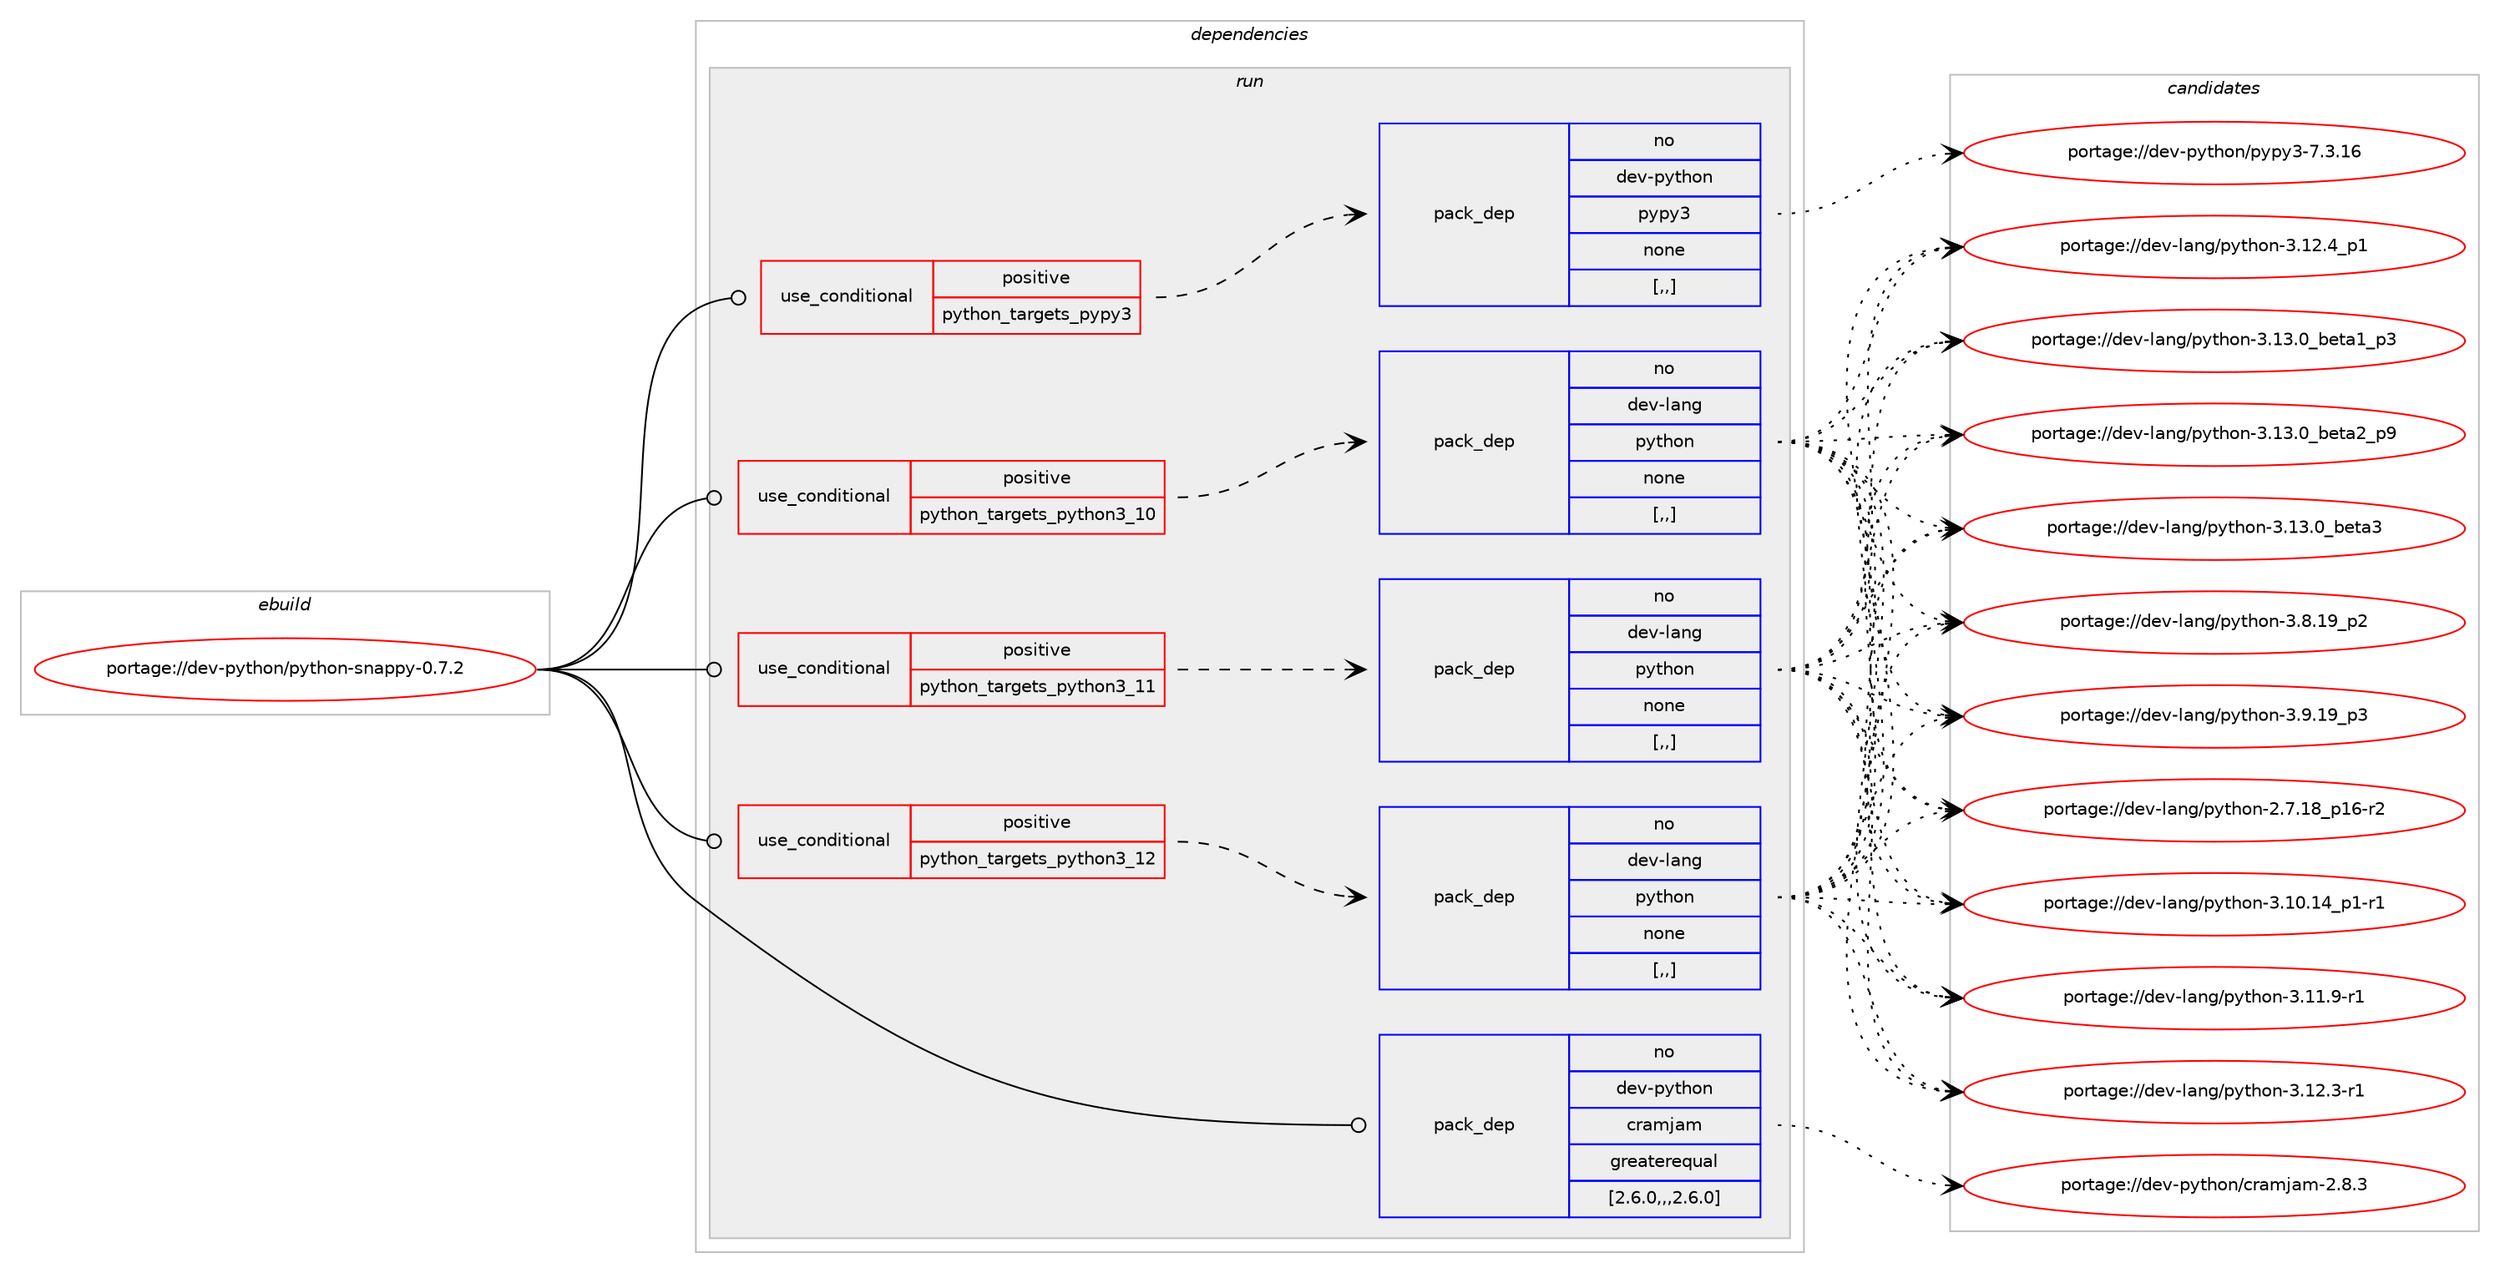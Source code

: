 digraph prolog {

# *************
# Graph options
# *************

newrank=true;
concentrate=true;
compound=true;
graph [rankdir=LR,fontname=Helvetica,fontsize=10,ranksep=1.5];#, ranksep=2.5, nodesep=0.2];
edge  [arrowhead=vee];
node  [fontname=Helvetica,fontsize=10];

# **********
# The ebuild
# **********

subgraph cluster_leftcol {
color=gray;
rank=same;
label=<<i>ebuild</i>>;
id [label="portage://dev-python/python-snappy-0.7.2", color=red, width=4, href="../dev-python/python-snappy-0.7.2.svg"];
}

# ****************
# The dependencies
# ****************

subgraph cluster_midcol {
color=gray;
label=<<i>dependencies</i>>;
subgraph cluster_compile {
fillcolor="#eeeeee";
style=filled;
label=<<i>compile</i>>;
}
subgraph cluster_compileandrun {
fillcolor="#eeeeee";
style=filled;
label=<<i>compile and run</i>>;
}
subgraph cluster_run {
fillcolor="#eeeeee";
style=filled;
label=<<i>run</i>>;
subgraph cond37166 {
dependency156364 [label=<<TABLE BORDER="0" CELLBORDER="1" CELLSPACING="0" CELLPADDING="4"><TR><TD ROWSPAN="3" CELLPADDING="10">use_conditional</TD></TR><TR><TD>positive</TD></TR><TR><TD>python_targets_pypy3</TD></TR></TABLE>>, shape=none, color=red];
subgraph pack117962 {
dependency156365 [label=<<TABLE BORDER="0" CELLBORDER="1" CELLSPACING="0" CELLPADDING="4" WIDTH="220"><TR><TD ROWSPAN="6" CELLPADDING="30">pack_dep</TD></TR><TR><TD WIDTH="110">no</TD></TR><TR><TD>dev-python</TD></TR><TR><TD>pypy3</TD></TR><TR><TD>none</TD></TR><TR><TD>[,,]</TD></TR></TABLE>>, shape=none, color=blue];
}
dependency156364:e -> dependency156365:w [weight=20,style="dashed",arrowhead="vee"];
}
id:e -> dependency156364:w [weight=20,style="solid",arrowhead="odot"];
subgraph cond37167 {
dependency156366 [label=<<TABLE BORDER="0" CELLBORDER="1" CELLSPACING="0" CELLPADDING="4"><TR><TD ROWSPAN="3" CELLPADDING="10">use_conditional</TD></TR><TR><TD>positive</TD></TR><TR><TD>python_targets_python3_10</TD></TR></TABLE>>, shape=none, color=red];
subgraph pack117963 {
dependency156367 [label=<<TABLE BORDER="0" CELLBORDER="1" CELLSPACING="0" CELLPADDING="4" WIDTH="220"><TR><TD ROWSPAN="6" CELLPADDING="30">pack_dep</TD></TR><TR><TD WIDTH="110">no</TD></TR><TR><TD>dev-lang</TD></TR><TR><TD>python</TD></TR><TR><TD>none</TD></TR><TR><TD>[,,]</TD></TR></TABLE>>, shape=none, color=blue];
}
dependency156366:e -> dependency156367:w [weight=20,style="dashed",arrowhead="vee"];
}
id:e -> dependency156366:w [weight=20,style="solid",arrowhead="odot"];
subgraph cond37168 {
dependency156368 [label=<<TABLE BORDER="0" CELLBORDER="1" CELLSPACING="0" CELLPADDING="4"><TR><TD ROWSPAN="3" CELLPADDING="10">use_conditional</TD></TR><TR><TD>positive</TD></TR><TR><TD>python_targets_python3_11</TD></TR></TABLE>>, shape=none, color=red];
subgraph pack117964 {
dependency156369 [label=<<TABLE BORDER="0" CELLBORDER="1" CELLSPACING="0" CELLPADDING="4" WIDTH="220"><TR><TD ROWSPAN="6" CELLPADDING="30">pack_dep</TD></TR><TR><TD WIDTH="110">no</TD></TR><TR><TD>dev-lang</TD></TR><TR><TD>python</TD></TR><TR><TD>none</TD></TR><TR><TD>[,,]</TD></TR></TABLE>>, shape=none, color=blue];
}
dependency156368:e -> dependency156369:w [weight=20,style="dashed",arrowhead="vee"];
}
id:e -> dependency156368:w [weight=20,style="solid",arrowhead="odot"];
subgraph cond37169 {
dependency156370 [label=<<TABLE BORDER="0" CELLBORDER="1" CELLSPACING="0" CELLPADDING="4"><TR><TD ROWSPAN="3" CELLPADDING="10">use_conditional</TD></TR><TR><TD>positive</TD></TR><TR><TD>python_targets_python3_12</TD></TR></TABLE>>, shape=none, color=red];
subgraph pack117965 {
dependency156371 [label=<<TABLE BORDER="0" CELLBORDER="1" CELLSPACING="0" CELLPADDING="4" WIDTH="220"><TR><TD ROWSPAN="6" CELLPADDING="30">pack_dep</TD></TR><TR><TD WIDTH="110">no</TD></TR><TR><TD>dev-lang</TD></TR><TR><TD>python</TD></TR><TR><TD>none</TD></TR><TR><TD>[,,]</TD></TR></TABLE>>, shape=none, color=blue];
}
dependency156370:e -> dependency156371:w [weight=20,style="dashed",arrowhead="vee"];
}
id:e -> dependency156370:w [weight=20,style="solid",arrowhead="odot"];
subgraph pack117966 {
dependency156372 [label=<<TABLE BORDER="0" CELLBORDER="1" CELLSPACING="0" CELLPADDING="4" WIDTH="220"><TR><TD ROWSPAN="6" CELLPADDING="30">pack_dep</TD></TR><TR><TD WIDTH="110">no</TD></TR><TR><TD>dev-python</TD></TR><TR><TD>cramjam</TD></TR><TR><TD>greaterequal</TD></TR><TR><TD>[2.6.0,,,2.6.0]</TD></TR></TABLE>>, shape=none, color=blue];
}
id:e -> dependency156372:w [weight=20,style="solid",arrowhead="odot"];
}
}

# **************
# The candidates
# **************

subgraph cluster_choices {
rank=same;
color=gray;
label=<<i>candidates</i>>;

subgraph choice117962 {
color=black;
nodesep=1;
choice10010111845112121116104111110471121211121215145554651464954 [label="portage://dev-python/pypy3-7.3.16", color=red, width=4,href="../dev-python/pypy3-7.3.16.svg"];
dependency156365:e -> choice10010111845112121116104111110471121211121215145554651464954:w [style=dotted,weight="100"];
}
subgraph choice117963 {
color=black;
nodesep=1;
choice100101118451089711010347112121116104111110455046554649569511249544511450 [label="portage://dev-lang/python-2.7.18_p16-r2", color=red, width=4,href="../dev-lang/python-2.7.18_p16-r2.svg"];
choice100101118451089711010347112121116104111110455146494846495295112494511449 [label="portage://dev-lang/python-3.10.14_p1-r1", color=red, width=4,href="../dev-lang/python-3.10.14_p1-r1.svg"];
choice100101118451089711010347112121116104111110455146494946574511449 [label="portage://dev-lang/python-3.11.9-r1", color=red, width=4,href="../dev-lang/python-3.11.9-r1.svg"];
choice100101118451089711010347112121116104111110455146495046514511449 [label="portage://dev-lang/python-3.12.3-r1", color=red, width=4,href="../dev-lang/python-3.12.3-r1.svg"];
choice100101118451089711010347112121116104111110455146495046529511249 [label="portage://dev-lang/python-3.12.4_p1", color=red, width=4,href="../dev-lang/python-3.12.4_p1.svg"];
choice10010111845108971101034711212111610411111045514649514648959810111697499511251 [label="portage://dev-lang/python-3.13.0_beta1_p3", color=red, width=4,href="../dev-lang/python-3.13.0_beta1_p3.svg"];
choice10010111845108971101034711212111610411111045514649514648959810111697509511257 [label="portage://dev-lang/python-3.13.0_beta2_p9", color=red, width=4,href="../dev-lang/python-3.13.0_beta2_p9.svg"];
choice1001011184510897110103471121211161041111104551464951464895981011169751 [label="portage://dev-lang/python-3.13.0_beta3", color=red, width=4,href="../dev-lang/python-3.13.0_beta3.svg"];
choice100101118451089711010347112121116104111110455146564649579511250 [label="portage://dev-lang/python-3.8.19_p2", color=red, width=4,href="../dev-lang/python-3.8.19_p2.svg"];
choice100101118451089711010347112121116104111110455146574649579511251 [label="portage://dev-lang/python-3.9.19_p3", color=red, width=4,href="../dev-lang/python-3.9.19_p3.svg"];
dependency156367:e -> choice100101118451089711010347112121116104111110455046554649569511249544511450:w [style=dotted,weight="100"];
dependency156367:e -> choice100101118451089711010347112121116104111110455146494846495295112494511449:w [style=dotted,weight="100"];
dependency156367:e -> choice100101118451089711010347112121116104111110455146494946574511449:w [style=dotted,weight="100"];
dependency156367:e -> choice100101118451089711010347112121116104111110455146495046514511449:w [style=dotted,weight="100"];
dependency156367:e -> choice100101118451089711010347112121116104111110455146495046529511249:w [style=dotted,weight="100"];
dependency156367:e -> choice10010111845108971101034711212111610411111045514649514648959810111697499511251:w [style=dotted,weight="100"];
dependency156367:e -> choice10010111845108971101034711212111610411111045514649514648959810111697509511257:w [style=dotted,weight="100"];
dependency156367:e -> choice1001011184510897110103471121211161041111104551464951464895981011169751:w [style=dotted,weight="100"];
dependency156367:e -> choice100101118451089711010347112121116104111110455146564649579511250:w [style=dotted,weight="100"];
dependency156367:e -> choice100101118451089711010347112121116104111110455146574649579511251:w [style=dotted,weight="100"];
}
subgraph choice117964 {
color=black;
nodesep=1;
choice100101118451089711010347112121116104111110455046554649569511249544511450 [label="portage://dev-lang/python-2.7.18_p16-r2", color=red, width=4,href="../dev-lang/python-2.7.18_p16-r2.svg"];
choice100101118451089711010347112121116104111110455146494846495295112494511449 [label="portage://dev-lang/python-3.10.14_p1-r1", color=red, width=4,href="../dev-lang/python-3.10.14_p1-r1.svg"];
choice100101118451089711010347112121116104111110455146494946574511449 [label="portage://dev-lang/python-3.11.9-r1", color=red, width=4,href="../dev-lang/python-3.11.9-r1.svg"];
choice100101118451089711010347112121116104111110455146495046514511449 [label="portage://dev-lang/python-3.12.3-r1", color=red, width=4,href="../dev-lang/python-3.12.3-r1.svg"];
choice100101118451089711010347112121116104111110455146495046529511249 [label="portage://dev-lang/python-3.12.4_p1", color=red, width=4,href="../dev-lang/python-3.12.4_p1.svg"];
choice10010111845108971101034711212111610411111045514649514648959810111697499511251 [label="portage://dev-lang/python-3.13.0_beta1_p3", color=red, width=4,href="../dev-lang/python-3.13.0_beta1_p3.svg"];
choice10010111845108971101034711212111610411111045514649514648959810111697509511257 [label="portage://dev-lang/python-3.13.0_beta2_p9", color=red, width=4,href="../dev-lang/python-3.13.0_beta2_p9.svg"];
choice1001011184510897110103471121211161041111104551464951464895981011169751 [label="portage://dev-lang/python-3.13.0_beta3", color=red, width=4,href="../dev-lang/python-3.13.0_beta3.svg"];
choice100101118451089711010347112121116104111110455146564649579511250 [label="portage://dev-lang/python-3.8.19_p2", color=red, width=4,href="../dev-lang/python-3.8.19_p2.svg"];
choice100101118451089711010347112121116104111110455146574649579511251 [label="portage://dev-lang/python-3.9.19_p3", color=red, width=4,href="../dev-lang/python-3.9.19_p3.svg"];
dependency156369:e -> choice100101118451089711010347112121116104111110455046554649569511249544511450:w [style=dotted,weight="100"];
dependency156369:e -> choice100101118451089711010347112121116104111110455146494846495295112494511449:w [style=dotted,weight="100"];
dependency156369:e -> choice100101118451089711010347112121116104111110455146494946574511449:w [style=dotted,weight="100"];
dependency156369:e -> choice100101118451089711010347112121116104111110455146495046514511449:w [style=dotted,weight="100"];
dependency156369:e -> choice100101118451089711010347112121116104111110455146495046529511249:w [style=dotted,weight="100"];
dependency156369:e -> choice10010111845108971101034711212111610411111045514649514648959810111697499511251:w [style=dotted,weight="100"];
dependency156369:e -> choice10010111845108971101034711212111610411111045514649514648959810111697509511257:w [style=dotted,weight="100"];
dependency156369:e -> choice1001011184510897110103471121211161041111104551464951464895981011169751:w [style=dotted,weight="100"];
dependency156369:e -> choice100101118451089711010347112121116104111110455146564649579511250:w [style=dotted,weight="100"];
dependency156369:e -> choice100101118451089711010347112121116104111110455146574649579511251:w [style=dotted,weight="100"];
}
subgraph choice117965 {
color=black;
nodesep=1;
choice100101118451089711010347112121116104111110455046554649569511249544511450 [label="portage://dev-lang/python-2.7.18_p16-r2", color=red, width=4,href="../dev-lang/python-2.7.18_p16-r2.svg"];
choice100101118451089711010347112121116104111110455146494846495295112494511449 [label="portage://dev-lang/python-3.10.14_p1-r1", color=red, width=4,href="../dev-lang/python-3.10.14_p1-r1.svg"];
choice100101118451089711010347112121116104111110455146494946574511449 [label="portage://dev-lang/python-3.11.9-r1", color=red, width=4,href="../dev-lang/python-3.11.9-r1.svg"];
choice100101118451089711010347112121116104111110455146495046514511449 [label="portage://dev-lang/python-3.12.3-r1", color=red, width=4,href="../dev-lang/python-3.12.3-r1.svg"];
choice100101118451089711010347112121116104111110455146495046529511249 [label="portage://dev-lang/python-3.12.4_p1", color=red, width=4,href="../dev-lang/python-3.12.4_p1.svg"];
choice10010111845108971101034711212111610411111045514649514648959810111697499511251 [label="portage://dev-lang/python-3.13.0_beta1_p3", color=red, width=4,href="../dev-lang/python-3.13.0_beta1_p3.svg"];
choice10010111845108971101034711212111610411111045514649514648959810111697509511257 [label="portage://dev-lang/python-3.13.0_beta2_p9", color=red, width=4,href="../dev-lang/python-3.13.0_beta2_p9.svg"];
choice1001011184510897110103471121211161041111104551464951464895981011169751 [label="portage://dev-lang/python-3.13.0_beta3", color=red, width=4,href="../dev-lang/python-3.13.0_beta3.svg"];
choice100101118451089711010347112121116104111110455146564649579511250 [label="portage://dev-lang/python-3.8.19_p2", color=red, width=4,href="../dev-lang/python-3.8.19_p2.svg"];
choice100101118451089711010347112121116104111110455146574649579511251 [label="portage://dev-lang/python-3.9.19_p3", color=red, width=4,href="../dev-lang/python-3.9.19_p3.svg"];
dependency156371:e -> choice100101118451089711010347112121116104111110455046554649569511249544511450:w [style=dotted,weight="100"];
dependency156371:e -> choice100101118451089711010347112121116104111110455146494846495295112494511449:w [style=dotted,weight="100"];
dependency156371:e -> choice100101118451089711010347112121116104111110455146494946574511449:w [style=dotted,weight="100"];
dependency156371:e -> choice100101118451089711010347112121116104111110455146495046514511449:w [style=dotted,weight="100"];
dependency156371:e -> choice100101118451089711010347112121116104111110455146495046529511249:w [style=dotted,weight="100"];
dependency156371:e -> choice10010111845108971101034711212111610411111045514649514648959810111697499511251:w [style=dotted,weight="100"];
dependency156371:e -> choice10010111845108971101034711212111610411111045514649514648959810111697509511257:w [style=dotted,weight="100"];
dependency156371:e -> choice1001011184510897110103471121211161041111104551464951464895981011169751:w [style=dotted,weight="100"];
dependency156371:e -> choice100101118451089711010347112121116104111110455146564649579511250:w [style=dotted,weight="100"];
dependency156371:e -> choice100101118451089711010347112121116104111110455146574649579511251:w [style=dotted,weight="100"];
}
subgraph choice117966 {
color=black;
nodesep=1;
choice1001011184511212111610411111047991149710910697109455046564651 [label="portage://dev-python/cramjam-2.8.3", color=red, width=4,href="../dev-python/cramjam-2.8.3.svg"];
dependency156372:e -> choice1001011184511212111610411111047991149710910697109455046564651:w [style=dotted,weight="100"];
}
}

}
